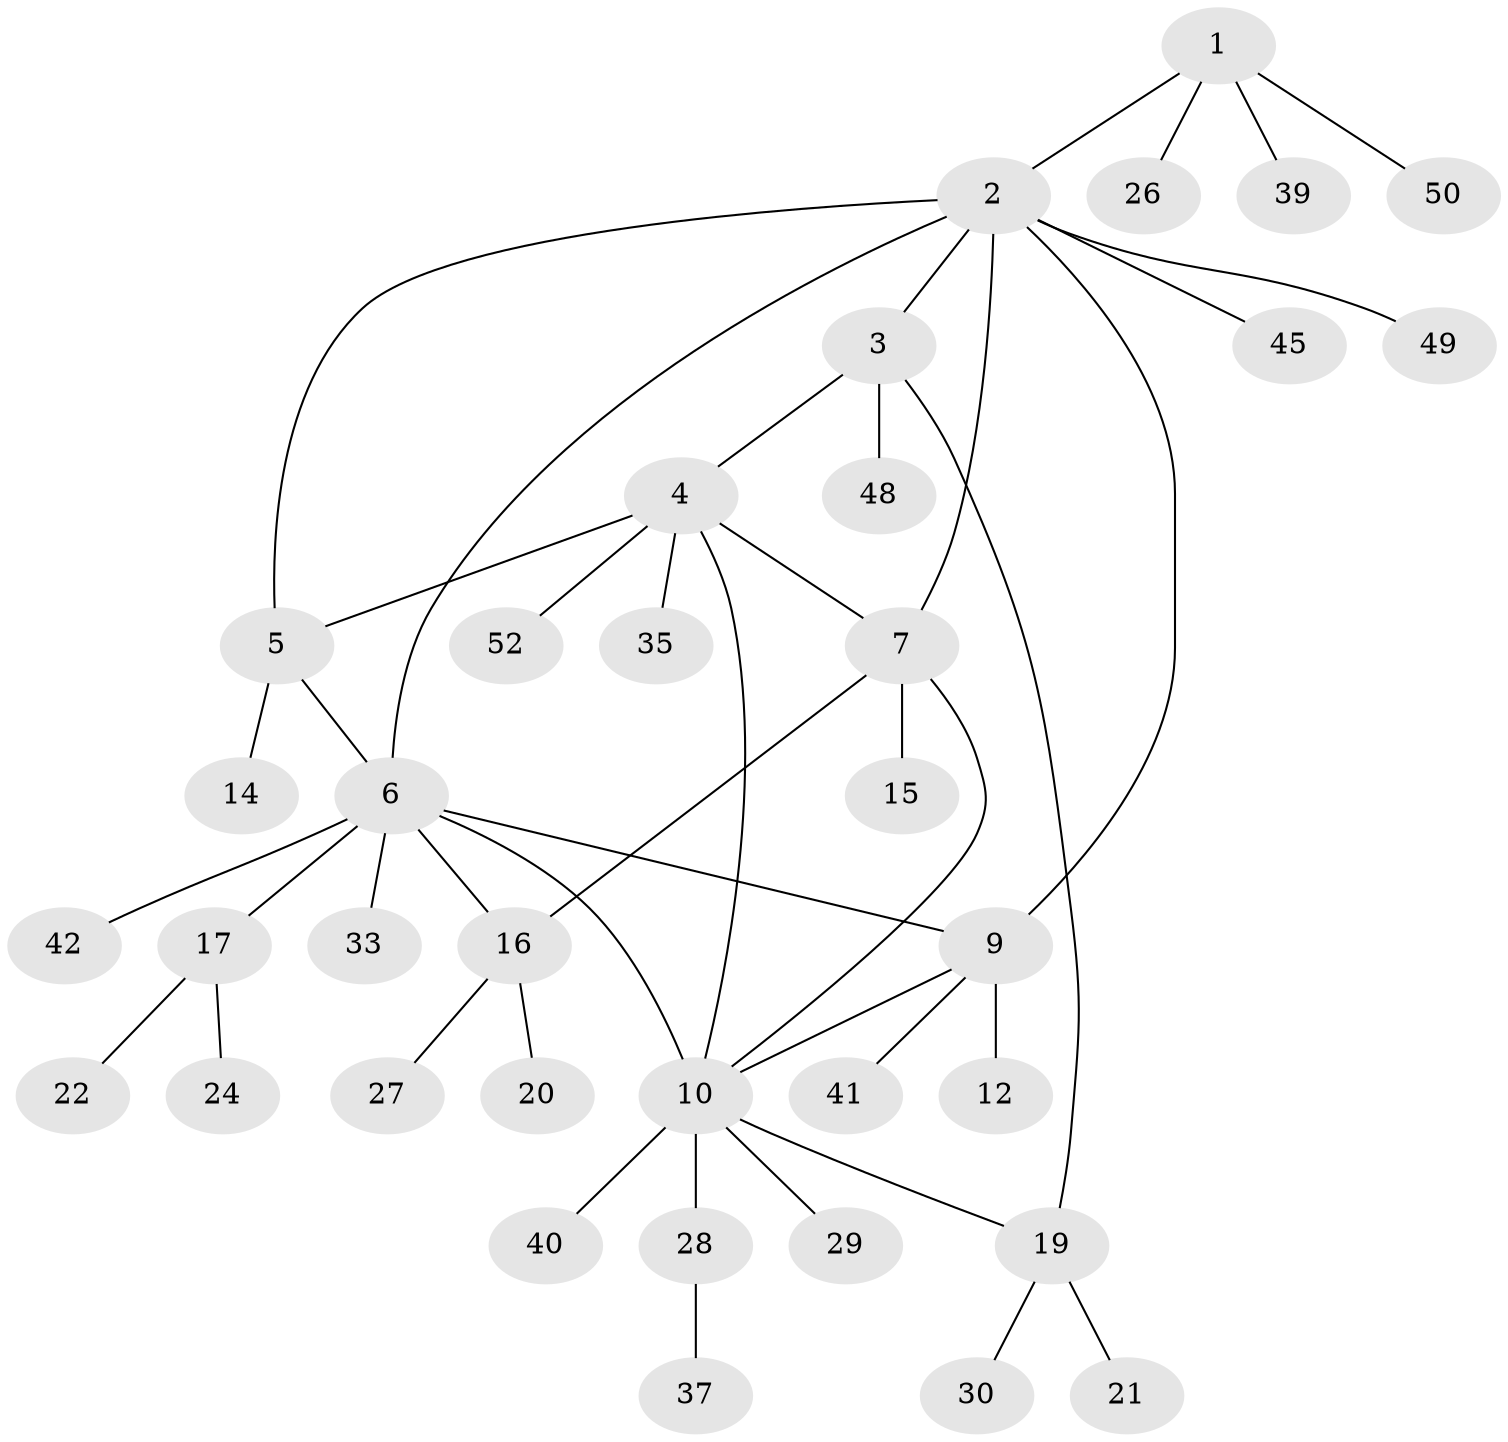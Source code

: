 // Generated by graph-tools (version 1.1) at 2025/24/03/03/25 07:24:14]
// undirected, 36 vertices, 44 edges
graph export_dot {
graph [start="1"]
  node [color=gray90,style=filled];
  1 [super="+13"];
  2 [super="+8"];
  3 [super="+11"];
  4 [super="+31"];
  5 [super="+18"];
  6 [super="+47"];
  7 [super="+34"];
  9 [super="+43"];
  10 [super="+38"];
  12;
  14;
  15;
  16 [super="+25"];
  17 [super="+36"];
  19 [super="+23"];
  20 [super="+54"];
  21;
  22;
  24 [super="+32"];
  26;
  27;
  28 [super="+44"];
  29;
  30 [super="+53"];
  33 [super="+46"];
  35;
  37;
  39 [super="+51"];
  40;
  41;
  42;
  45;
  48;
  49;
  50;
  52;
  1 -- 2;
  1 -- 26;
  1 -- 39;
  1 -- 50;
  2 -- 3;
  2 -- 6;
  2 -- 9;
  2 -- 45;
  2 -- 49;
  2 -- 5;
  2 -- 7;
  3 -- 4;
  3 -- 19;
  3 -- 48;
  4 -- 5;
  4 -- 7;
  4 -- 10;
  4 -- 52;
  4 -- 35;
  5 -- 6;
  5 -- 14;
  6 -- 9;
  6 -- 16;
  6 -- 17;
  6 -- 33;
  6 -- 42;
  6 -- 10;
  7 -- 10;
  7 -- 15;
  7 -- 16;
  9 -- 10;
  9 -- 12;
  9 -- 41;
  10 -- 28;
  10 -- 29;
  10 -- 40;
  10 -- 19;
  16 -- 20;
  16 -- 27;
  17 -- 22;
  17 -- 24;
  19 -- 21;
  19 -- 30;
  28 -- 37;
}
